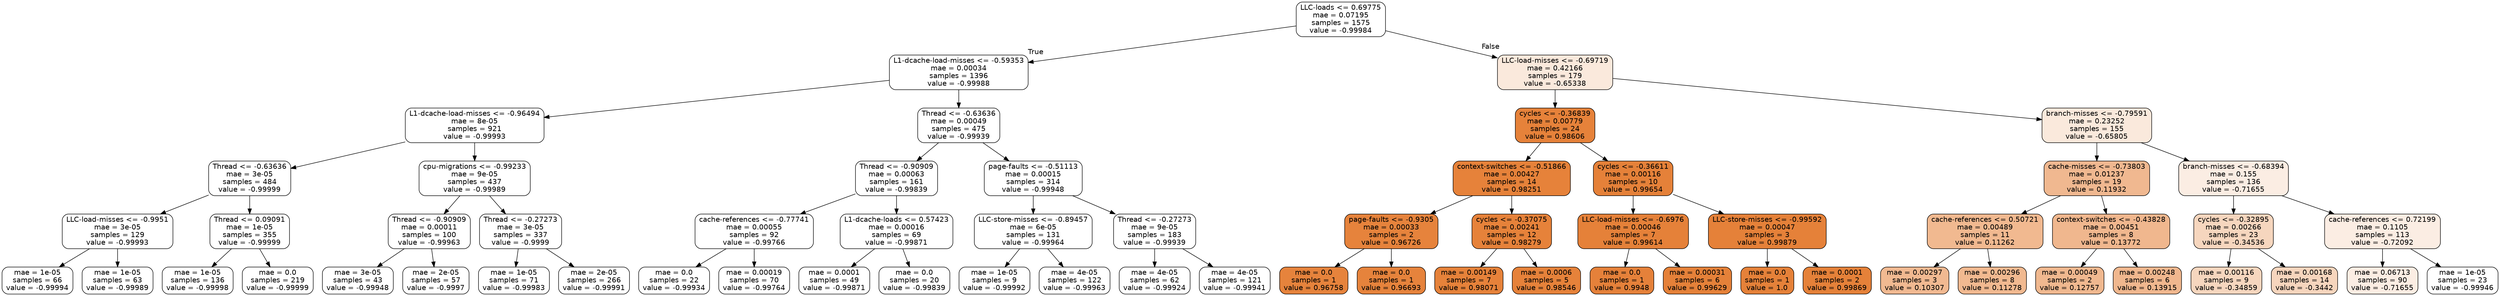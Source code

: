 digraph Tree {
node [shape=box, style="filled, rounded", color="black", fontname=helvetica] ;
edge [fontname=helvetica] ;
0 [label="LLC-loads <= 0.69775\nmae = 0.07195\nsamples = 1575\nvalue = -0.99984", fillcolor="#e5813900"] ;
1 [label="L1-dcache-load-misses <= -0.59353\nmae = 0.00034\nsamples = 1396\nvalue = -0.99988", fillcolor="#e5813900"] ;
0 -> 1 [labeldistance=2.5, labelangle=45, headlabel="True"] ;
2 [label="L1-dcache-load-misses <= -0.96494\nmae = 8e-05\nsamples = 921\nvalue = -0.99993", fillcolor="#e5813900"] ;
1 -> 2 ;
3 [label="Thread <= -0.63636\nmae = 3e-05\nsamples = 484\nvalue = -0.99999", fillcolor="#e5813900"] ;
2 -> 3 ;
4 [label="LLC-load-misses <= -0.9951\nmae = 3e-05\nsamples = 129\nvalue = -0.99993", fillcolor="#e5813900"] ;
3 -> 4 ;
5 [label="mae = 1e-05\nsamples = 66\nvalue = -0.99994", fillcolor="#e5813900"] ;
4 -> 5 ;
6 [label="mae = 1e-05\nsamples = 63\nvalue = -0.99989", fillcolor="#e5813900"] ;
4 -> 6 ;
7 [label="Thread <= 0.09091\nmae = 1e-05\nsamples = 355\nvalue = -0.99999", fillcolor="#e5813900"] ;
3 -> 7 ;
8 [label="mae = 1e-05\nsamples = 136\nvalue = -0.99998", fillcolor="#e5813900"] ;
7 -> 8 ;
9 [label="mae = 0.0\nsamples = 219\nvalue = -0.99999", fillcolor="#e5813900"] ;
7 -> 9 ;
10 [label="cpu-migrations <= -0.99233\nmae = 9e-05\nsamples = 437\nvalue = -0.99989", fillcolor="#e5813900"] ;
2 -> 10 ;
11 [label="Thread <= -0.90909\nmae = 0.00011\nsamples = 100\nvalue = -0.99963", fillcolor="#e5813900"] ;
10 -> 11 ;
12 [label="mae = 3e-05\nsamples = 43\nvalue = -0.99948", fillcolor="#e5813900"] ;
11 -> 12 ;
13 [label="mae = 2e-05\nsamples = 57\nvalue = -0.9997", fillcolor="#e5813900"] ;
11 -> 13 ;
14 [label="Thread <= -0.27273\nmae = 3e-05\nsamples = 337\nvalue = -0.9999", fillcolor="#e5813900"] ;
10 -> 14 ;
15 [label="mae = 1e-05\nsamples = 71\nvalue = -0.99983", fillcolor="#e5813900"] ;
14 -> 15 ;
16 [label="mae = 2e-05\nsamples = 266\nvalue = -0.99991", fillcolor="#e5813900"] ;
14 -> 16 ;
17 [label="Thread <= -0.63636\nmae = 0.00049\nsamples = 475\nvalue = -0.99939", fillcolor="#e5813900"] ;
1 -> 17 ;
18 [label="Thread <= -0.90909\nmae = 0.00063\nsamples = 161\nvalue = -0.99839", fillcolor="#e5813900"] ;
17 -> 18 ;
19 [label="cache-references <= -0.77741\nmae = 0.00055\nsamples = 92\nvalue = -0.99766", fillcolor="#e5813900"] ;
18 -> 19 ;
20 [label="mae = 0.0\nsamples = 22\nvalue = -0.99934", fillcolor="#e5813900"] ;
19 -> 20 ;
21 [label="mae = 0.00019\nsamples = 70\nvalue = -0.99764", fillcolor="#e5813900"] ;
19 -> 21 ;
22 [label="L1-dcache-loads <= 0.57423\nmae = 0.00016\nsamples = 69\nvalue = -0.99871", fillcolor="#e5813900"] ;
18 -> 22 ;
23 [label="mae = 0.0001\nsamples = 49\nvalue = -0.99871", fillcolor="#e5813900"] ;
22 -> 23 ;
24 [label="mae = 0.0\nsamples = 20\nvalue = -0.99839", fillcolor="#e5813900"] ;
22 -> 24 ;
25 [label="page-faults <= -0.51113\nmae = 0.00015\nsamples = 314\nvalue = -0.99948", fillcolor="#e5813900"] ;
17 -> 25 ;
26 [label="LLC-store-misses <= -0.89457\nmae = 6e-05\nsamples = 131\nvalue = -0.99964", fillcolor="#e5813900"] ;
25 -> 26 ;
27 [label="mae = 1e-05\nsamples = 9\nvalue = -0.99992", fillcolor="#e5813900"] ;
26 -> 27 ;
28 [label="mae = 4e-05\nsamples = 122\nvalue = -0.99963", fillcolor="#e5813900"] ;
26 -> 28 ;
29 [label="Thread <= -0.27273\nmae = 9e-05\nsamples = 183\nvalue = -0.99939", fillcolor="#e5813900"] ;
25 -> 29 ;
30 [label="mae = 4e-05\nsamples = 62\nvalue = -0.99924", fillcolor="#e5813900"] ;
29 -> 30 ;
31 [label="mae = 4e-05\nsamples = 121\nvalue = -0.99941", fillcolor="#e5813900"] ;
29 -> 31 ;
32 [label="LLC-load-misses <= -0.69719\nmae = 0.42166\nsamples = 179\nvalue = -0.65338", fillcolor="#e581392c"] ;
0 -> 32 [labeldistance=2.5, labelangle=-45, headlabel="False"] ;
33 [label="cycles <= -0.36839\nmae = 0.00779\nsamples = 24\nvalue = 0.98606", fillcolor="#e58139fd"] ;
32 -> 33 ;
34 [label="context-switches <= -0.51866\nmae = 0.00427\nsamples = 14\nvalue = 0.98251", fillcolor="#e58139fd"] ;
33 -> 34 ;
35 [label="page-faults <= -0.9305\nmae = 0.00033\nsamples = 2\nvalue = 0.96726", fillcolor="#e58139fb"] ;
34 -> 35 ;
36 [label="mae = 0.0\nsamples = 1\nvalue = 0.96758", fillcolor="#e58139fb"] ;
35 -> 36 ;
37 [label="mae = 0.0\nsamples = 1\nvalue = 0.96693", fillcolor="#e58139fb"] ;
35 -> 37 ;
38 [label="cycles <= -0.37075\nmae = 0.00241\nsamples = 12\nvalue = 0.98279", fillcolor="#e58139fd"] ;
34 -> 38 ;
39 [label="mae = 0.00149\nsamples = 7\nvalue = 0.98071", fillcolor="#e58139fd"] ;
38 -> 39 ;
40 [label="mae = 0.0006\nsamples = 5\nvalue = 0.98546", fillcolor="#e58139fd"] ;
38 -> 40 ;
41 [label="cycles <= -0.36611\nmae = 0.00116\nsamples = 10\nvalue = 0.99654", fillcolor="#e58139ff"] ;
33 -> 41 ;
42 [label="LLC-load-misses <= -0.6976\nmae = 0.00046\nsamples = 7\nvalue = 0.99614", fillcolor="#e58139ff"] ;
41 -> 42 ;
43 [label="mae = 0.0\nsamples = 1\nvalue = 0.9948", fillcolor="#e58139fe"] ;
42 -> 43 ;
44 [label="mae = 0.00031\nsamples = 6\nvalue = 0.99629", fillcolor="#e58139ff"] ;
42 -> 44 ;
45 [label="LLC-store-misses <= -0.99592\nmae = 0.00047\nsamples = 3\nvalue = 0.99879", fillcolor="#e58139ff"] ;
41 -> 45 ;
46 [label="mae = 0.0\nsamples = 1\nvalue = 1.0", fillcolor="#e58139ff"] ;
45 -> 46 ;
47 [label="mae = 0.0001\nsamples = 2\nvalue = 0.99869", fillcolor="#e58139ff"] ;
45 -> 47 ;
48 [label="branch-misses <= -0.79591\nmae = 0.23252\nsamples = 155\nvalue = -0.65805", fillcolor="#e581392c"] ;
32 -> 48 ;
49 [label="cache-misses <= -0.73803\nmae = 0.01237\nsamples = 19\nvalue = 0.11932", fillcolor="#e581398f"] ;
48 -> 49 ;
50 [label="cache-references <= 0.50721\nmae = 0.00489\nsamples = 11\nvalue = 0.11262", fillcolor="#e581398e"] ;
49 -> 50 ;
51 [label="mae = 0.00297\nsamples = 3\nvalue = 0.10307", fillcolor="#e581398d"] ;
50 -> 51 ;
52 [label="mae = 0.00296\nsamples = 8\nvalue = 0.11278", fillcolor="#e581398e"] ;
50 -> 52 ;
53 [label="context-switches <= -0.43828\nmae = 0.00451\nsamples = 8\nvalue = 0.13772", fillcolor="#e5813991"] ;
49 -> 53 ;
54 [label="mae = 0.00049\nsamples = 2\nvalue = 0.12757", fillcolor="#e5813990"] ;
53 -> 54 ;
55 [label="mae = 0.00248\nsamples = 6\nvalue = 0.13915", fillcolor="#e5813991"] ;
53 -> 55 ;
56 [label="branch-misses <= -0.68394\nmae = 0.155\nsamples = 136\nvalue = -0.71655", fillcolor="#e5813924"] ;
48 -> 56 ;
57 [label="cycles <= -0.32895\nmae = 0.00266\nsamples = 23\nvalue = -0.34536", fillcolor="#e5813953"] ;
56 -> 57 ;
58 [label="mae = 0.00116\nsamples = 9\nvalue = -0.34859", fillcolor="#e5813953"] ;
57 -> 58 ;
59 [label="mae = 0.00168\nsamples = 14\nvalue = -0.3442", fillcolor="#e5813954"] ;
57 -> 59 ;
60 [label="cache-references <= 0.72199\nmae = 0.1105\nsamples = 113\nvalue = -0.72092", fillcolor="#e5813924"] ;
56 -> 60 ;
61 [label="mae = 0.06713\nsamples = 90\nvalue = -0.71655", fillcolor="#e5813924"] ;
60 -> 61 ;
62 [label="mae = 1e-05\nsamples = 23\nvalue = -0.99946", fillcolor="#e5813900"] ;
60 -> 62 ;
}